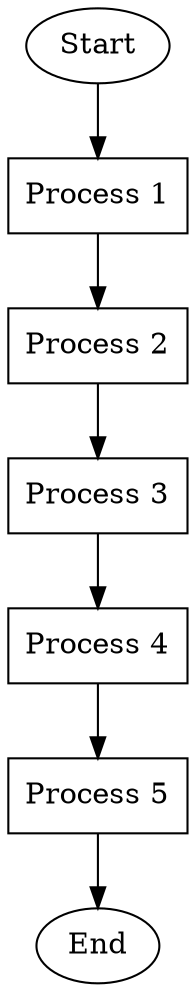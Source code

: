 // Linear Flowchart 70
digraph {
	rankdir=TB
	1 [label=Start shape=oval]
	2 [label="Process 1" shape=box]
	1 -> 2
	3 [label="Process 2" shape=box]
	2 -> 3
	4 [label="Process 3" shape=box]
	3 -> 4
	5 [label="Process 4" shape=box]
	4 -> 5
	6 [label="Process 5" shape=box]
	5 -> 6
	7 [label=End shape=oval]
	6 -> 7
}
